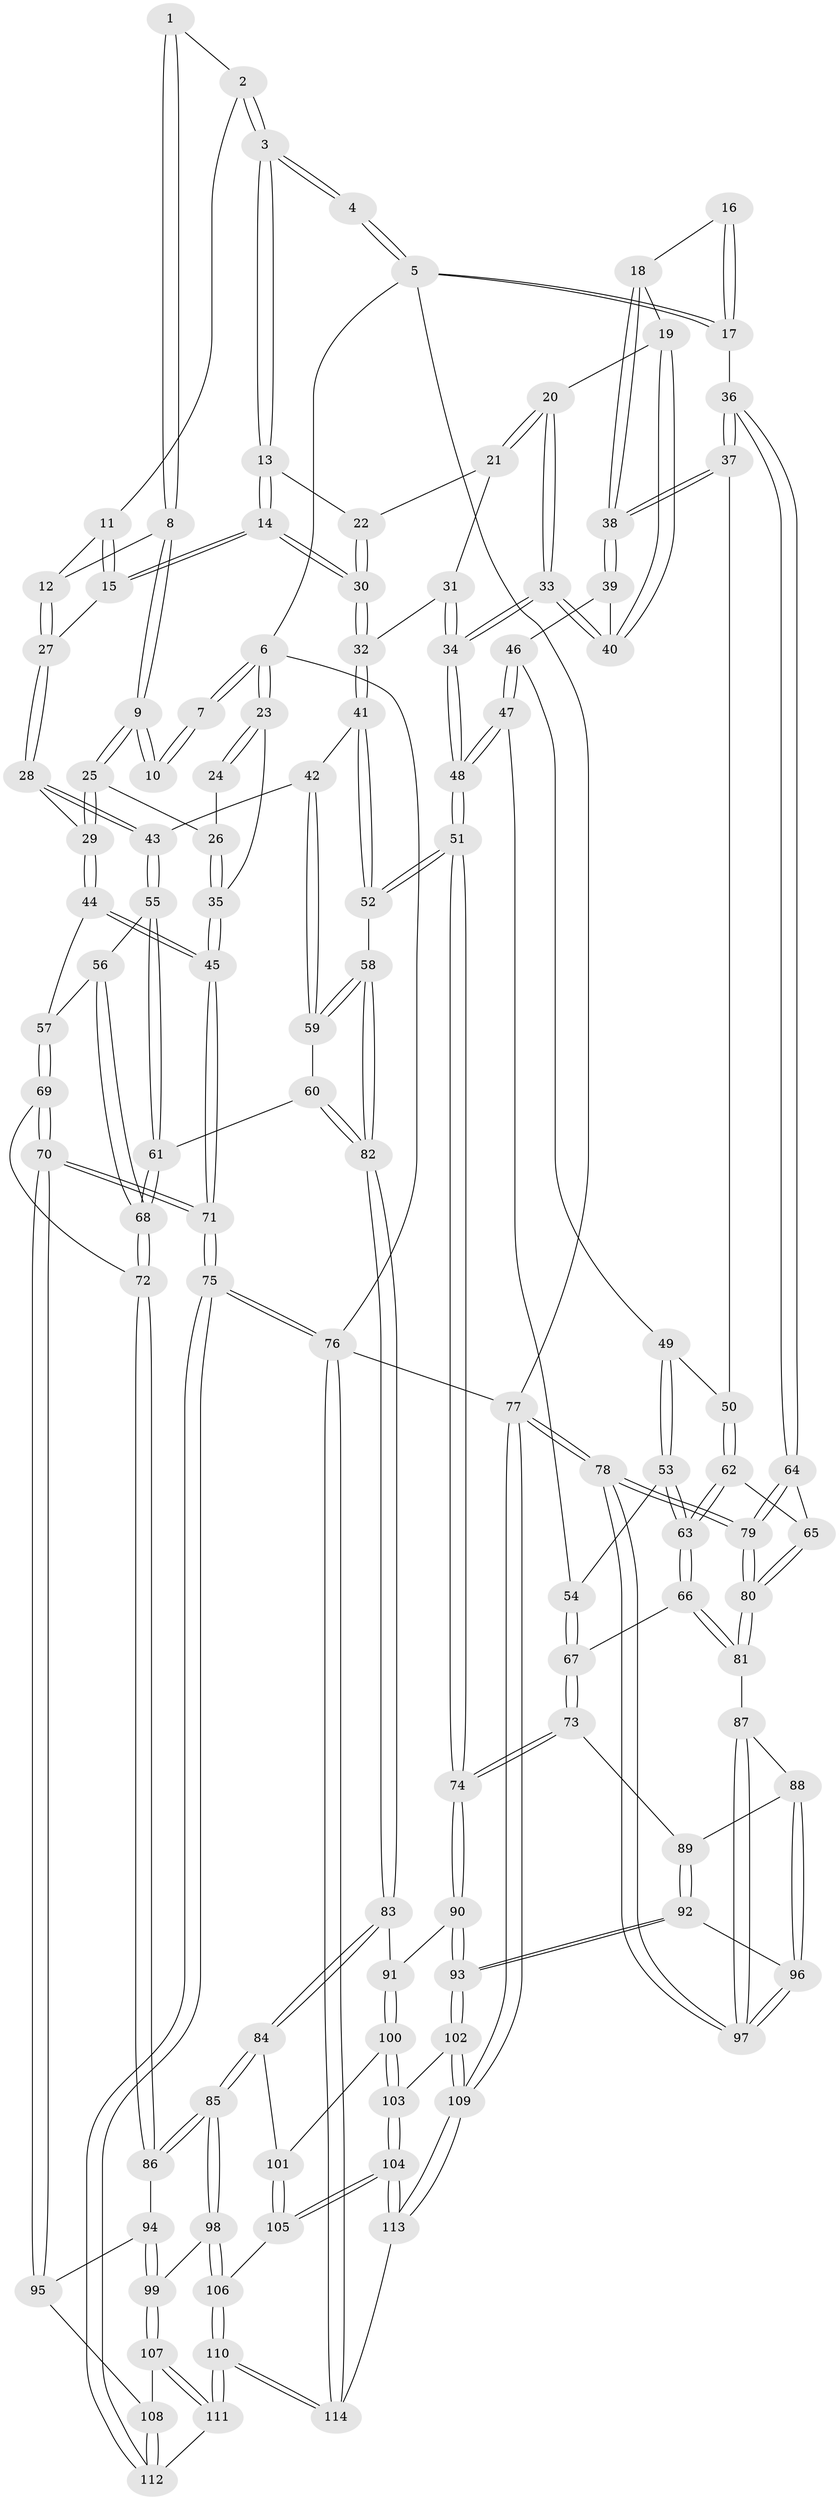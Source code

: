 // coarse degree distribution, {3: 0.3235294117647059, 6: 0.08823529411764706, 7: 0.058823529411764705, 4: 0.35294117647058826, 5: 0.14705882352941177, 2: 0.029411764705882353}
// Generated by graph-tools (version 1.1) at 2025/21/03/04/25 18:21:21]
// undirected, 114 vertices, 282 edges
graph export_dot {
graph [start="1"]
  node [color=gray90,style=filled];
  1 [pos="+0.19146299178772214+0"];
  2 [pos="+0.40560907430920345+0"];
  3 [pos="+0.576056918937297+0"];
  4 [pos="+0.7441563030634016+0"];
  5 [pos="+1+0"];
  6 [pos="+0+0"];
  7 [pos="+0.04993570679999319+0"];
  8 [pos="+0.1877856524916108+0.13744933058628506"];
  9 [pos="+0.15119010784096765+0.14638550215229623"];
  10 [pos="+0.11493883737405552+0.11960744729073612"];
  11 [pos="+0.38413789135544135+0"];
  12 [pos="+0.2049547573341093+0.14183565993537492"];
  13 [pos="+0.6080786553344866+0.030595676461032836"];
  14 [pos="+0.3499951000738257+0.1834856128354383"];
  15 [pos="+0.34590049274022405+0.17688586901629663"];
  16 [pos="+0.8576970888701838+0.07469220086064696"];
  17 [pos="+1+0.08888334210161848"];
  18 [pos="+0.8002617177670996+0.16613068636091072"];
  19 [pos="+0.7911420363639844+0.16676582061527767"];
  20 [pos="+0.6582542652279145+0.13726912447860565"];
  21 [pos="+0.6179517773046616+0.06756992622509177"];
  22 [pos="+0.6148674446671716+0.059696940388610155"];
  23 [pos="+0+0"];
  24 [pos="+0.06872968490183164+0.1189854747951688"];
  25 [pos="+0.10873183770095714+0.23527692165544192"];
  26 [pos="+0.008396803034366776+0.1956901527125026"];
  27 [pos="+0.22393892086776687+0.1542105510578079"];
  28 [pos="+0.21169715946532566+0.3164315859719992"];
  29 [pos="+0.11989975676009833+0.29365883905058715"];
  30 [pos="+0.3703549592369146+0.2296682745055006"];
  31 [pos="+0.48669221064289525+0.21955714255377246"];
  32 [pos="+0.37140793087118085+0.2348950066122271"];
  33 [pos="+0.6326748352897008+0.2622505115008912"];
  34 [pos="+0.6080205896329611+0.32100031748186975"];
  35 [pos="+0+0.21963521810545436"];
  36 [pos="+1+0.2332713755669342"];
  37 [pos="+0.9620401570406456+0.25742337254396735"];
  38 [pos="+0.9379539357404892+0.2469614366704871"];
  39 [pos="+0.7796424183624305+0.2976131442215176"];
  40 [pos="+0.7780082924794576+0.29464730045595866"];
  41 [pos="+0.3666286913497228+0.2812496819755803"];
  42 [pos="+0.22945182044475548+0.3236592179842165"];
  43 [pos="+0.2219705427751924+0.3231341168899082"];
  44 [pos="+0.04903506867452199+0.3571434910294527"];
  45 [pos="+0+0.3728765036596731"];
  46 [pos="+0.780942671378213+0.309371529132341"];
  47 [pos="+0.650750665213598+0.39845098101120835"];
  48 [pos="+0.5928546370597201+0.3904367982497867"];
  49 [pos="+0.8086728827313852+0.34236910830602957"];
  50 [pos="+0.8642029916348855+0.36198430110661395"];
  51 [pos="+0.5440577183214135+0.4331569844630363"];
  52 [pos="+0.46389909720802275+0.4219355129340747"];
  53 [pos="+0.7119087205061597+0.41340819531881867"];
  54 [pos="+0.6779844932132701+0.40733568672148324"];
  55 [pos="+0.18479953115564202+0.42084698621497313"];
  56 [pos="+0.12351235296856107+0.44812493174365603"];
  57 [pos="+0.11278123889708702+0.4462417455020375"];
  58 [pos="+0.3819315607580695+0.4821379985073426"];
  59 [pos="+0.24765038711050416+0.3625785893761977"];
  60 [pos="+0.2716552795928061+0.48158820969830507"];
  61 [pos="+0.2545092445159191+0.4852940723525184"];
  62 [pos="+0.8509393005552827+0.45267291895039447"];
  63 [pos="+0.8234946502636302+0.46510000849645894"];
  64 [pos="+1+0.23545517789548576"];
  65 [pos="+0.893511187385156+0.471486721218112"];
  66 [pos="+0.7993714079325386+0.5267632188454509"];
  67 [pos="+0.7432898413153579+0.5343973331760603"];
  68 [pos="+0.19231008711287836+0.5449669795596115"];
  69 [pos="+0.0546088576128232+0.5315213198118537"];
  70 [pos="+0+0.6409272828952166"];
  71 [pos="+0+0.6440575350808714"];
  72 [pos="+0.18398597570402384+0.575533231450811"];
  73 [pos="+0.6907323717810322+0.5640439546129108"];
  74 [pos="+0.5725301167662429+0.5267687194896276"];
  75 [pos="+0+1"];
  76 [pos="+0+1"];
  77 [pos="+1+1"];
  78 [pos="+1+1"];
  79 [pos="+1+0.7168531398911712"];
  80 [pos="+1+0.595093847571039"];
  81 [pos="+0.8120217849016729+0.5756128581078602"];
  82 [pos="+0.37107446388708004+0.49209408189564074"];
  83 [pos="+0.3572618187702141+0.5611777091073464"];
  84 [pos="+0.30171937531825516+0.6653855150563046"];
  85 [pos="+0.267069929863059+0.6744671619201417"];
  86 [pos="+0.19371319971739914+0.6231291936402034"];
  87 [pos="+0.7978107811969488+0.610591550714135"];
  88 [pos="+0.7508835700745807+0.6221375940863438"];
  89 [pos="+0.7016040037338641+0.5802278155731333"];
  90 [pos="+0.5686212655077327+0.5542050692533196"];
  91 [pos="+0.49204959077368077+0.6545118295649037"];
  92 [pos="+0.6686222103475575+0.7106269478551513"];
  93 [pos="+0.6563019124754429+0.7158055848318902"];
  94 [pos="+0.12824378205351897+0.650008265941009"];
  95 [pos="+0.013577552242835956+0.674854950541939"];
  96 [pos="+0.710540814836675+0.700065107873512"];
  97 [pos="+0.8827410750736856+0.7606130239107984"];
  98 [pos="+0.2539576207811728+0.7081701007595913"];
  99 [pos="+0.1503308795892339+0.7639318465122334"];
  100 [pos="+0.47974709004104066+0.6926712850937421"];
  101 [pos="+0.31039518823586926+0.6707108378073247"];
  102 [pos="+0.6094300052076236+0.8114962405927367"];
  103 [pos="+0.5190349854300289+0.8202806403078731"];
  104 [pos="+0.4705282763624897+0.8636921623009481"];
  105 [pos="+0.42345664196932997+0.8552692749063004"];
  106 [pos="+0.2657022381736489+0.8869629090761193"];
  107 [pos="+0.13739817543394983+0.7756445751670733"];
  108 [pos="+0.12394518964908868+0.775652597485047"];
  109 [pos="+1+1"];
  110 [pos="+0.2502733506028227+0.9019201418131071"];
  111 [pos="+0.21233479118777354+0.8862191358825274"];
  112 [pos="+0.03916003695666631+0.8880672144265922"];
  113 [pos="+0.4904265580145051+1"];
  114 [pos="+0.22249498883057173+1"];
  1 -- 2;
  1 -- 8;
  1 -- 8;
  2 -- 3;
  2 -- 3;
  2 -- 11;
  3 -- 4;
  3 -- 4;
  3 -- 13;
  3 -- 13;
  4 -- 5;
  4 -- 5;
  5 -- 6;
  5 -- 17;
  5 -- 17;
  5 -- 77;
  6 -- 7;
  6 -- 7;
  6 -- 23;
  6 -- 23;
  6 -- 76;
  7 -- 10;
  7 -- 10;
  8 -- 9;
  8 -- 9;
  8 -- 12;
  9 -- 10;
  9 -- 10;
  9 -- 25;
  9 -- 25;
  11 -- 12;
  11 -- 15;
  11 -- 15;
  12 -- 27;
  12 -- 27;
  13 -- 14;
  13 -- 14;
  13 -- 22;
  14 -- 15;
  14 -- 15;
  14 -- 30;
  14 -- 30;
  15 -- 27;
  16 -- 17;
  16 -- 17;
  16 -- 18;
  17 -- 36;
  18 -- 19;
  18 -- 38;
  18 -- 38;
  19 -- 20;
  19 -- 40;
  19 -- 40;
  20 -- 21;
  20 -- 21;
  20 -- 33;
  20 -- 33;
  21 -- 22;
  21 -- 31;
  22 -- 30;
  22 -- 30;
  23 -- 24;
  23 -- 24;
  23 -- 35;
  24 -- 26;
  25 -- 26;
  25 -- 29;
  25 -- 29;
  26 -- 35;
  26 -- 35;
  27 -- 28;
  27 -- 28;
  28 -- 29;
  28 -- 43;
  28 -- 43;
  29 -- 44;
  29 -- 44;
  30 -- 32;
  30 -- 32;
  31 -- 32;
  31 -- 34;
  31 -- 34;
  32 -- 41;
  32 -- 41;
  33 -- 34;
  33 -- 34;
  33 -- 40;
  33 -- 40;
  34 -- 48;
  34 -- 48;
  35 -- 45;
  35 -- 45;
  36 -- 37;
  36 -- 37;
  36 -- 64;
  36 -- 64;
  37 -- 38;
  37 -- 38;
  37 -- 50;
  38 -- 39;
  38 -- 39;
  39 -- 40;
  39 -- 46;
  41 -- 42;
  41 -- 52;
  41 -- 52;
  42 -- 43;
  42 -- 59;
  42 -- 59;
  43 -- 55;
  43 -- 55;
  44 -- 45;
  44 -- 45;
  44 -- 57;
  45 -- 71;
  45 -- 71;
  46 -- 47;
  46 -- 47;
  46 -- 49;
  47 -- 48;
  47 -- 48;
  47 -- 54;
  48 -- 51;
  48 -- 51;
  49 -- 50;
  49 -- 53;
  49 -- 53;
  50 -- 62;
  50 -- 62;
  51 -- 52;
  51 -- 52;
  51 -- 74;
  51 -- 74;
  52 -- 58;
  53 -- 54;
  53 -- 63;
  53 -- 63;
  54 -- 67;
  54 -- 67;
  55 -- 56;
  55 -- 61;
  55 -- 61;
  56 -- 57;
  56 -- 68;
  56 -- 68;
  57 -- 69;
  57 -- 69;
  58 -- 59;
  58 -- 59;
  58 -- 82;
  58 -- 82;
  59 -- 60;
  60 -- 61;
  60 -- 82;
  60 -- 82;
  61 -- 68;
  61 -- 68;
  62 -- 63;
  62 -- 63;
  62 -- 65;
  63 -- 66;
  63 -- 66;
  64 -- 65;
  64 -- 79;
  64 -- 79;
  65 -- 80;
  65 -- 80;
  66 -- 67;
  66 -- 81;
  66 -- 81;
  67 -- 73;
  67 -- 73;
  68 -- 72;
  68 -- 72;
  69 -- 70;
  69 -- 70;
  69 -- 72;
  70 -- 71;
  70 -- 71;
  70 -- 95;
  70 -- 95;
  71 -- 75;
  71 -- 75;
  72 -- 86;
  72 -- 86;
  73 -- 74;
  73 -- 74;
  73 -- 89;
  74 -- 90;
  74 -- 90;
  75 -- 76;
  75 -- 76;
  75 -- 112;
  75 -- 112;
  76 -- 114;
  76 -- 114;
  76 -- 77;
  77 -- 78;
  77 -- 78;
  77 -- 109;
  77 -- 109;
  78 -- 79;
  78 -- 79;
  78 -- 97;
  78 -- 97;
  79 -- 80;
  79 -- 80;
  80 -- 81;
  80 -- 81;
  81 -- 87;
  82 -- 83;
  82 -- 83;
  83 -- 84;
  83 -- 84;
  83 -- 91;
  84 -- 85;
  84 -- 85;
  84 -- 101;
  85 -- 86;
  85 -- 86;
  85 -- 98;
  85 -- 98;
  86 -- 94;
  87 -- 88;
  87 -- 97;
  87 -- 97;
  88 -- 89;
  88 -- 96;
  88 -- 96;
  89 -- 92;
  89 -- 92;
  90 -- 91;
  90 -- 93;
  90 -- 93;
  91 -- 100;
  91 -- 100;
  92 -- 93;
  92 -- 93;
  92 -- 96;
  93 -- 102;
  93 -- 102;
  94 -- 95;
  94 -- 99;
  94 -- 99;
  95 -- 108;
  96 -- 97;
  96 -- 97;
  98 -- 99;
  98 -- 106;
  98 -- 106;
  99 -- 107;
  99 -- 107;
  100 -- 101;
  100 -- 103;
  100 -- 103;
  101 -- 105;
  101 -- 105;
  102 -- 103;
  102 -- 109;
  102 -- 109;
  103 -- 104;
  103 -- 104;
  104 -- 105;
  104 -- 105;
  104 -- 113;
  104 -- 113;
  105 -- 106;
  106 -- 110;
  106 -- 110;
  107 -- 108;
  107 -- 111;
  107 -- 111;
  108 -- 112;
  108 -- 112;
  109 -- 113;
  109 -- 113;
  110 -- 111;
  110 -- 111;
  110 -- 114;
  110 -- 114;
  111 -- 112;
  113 -- 114;
}
